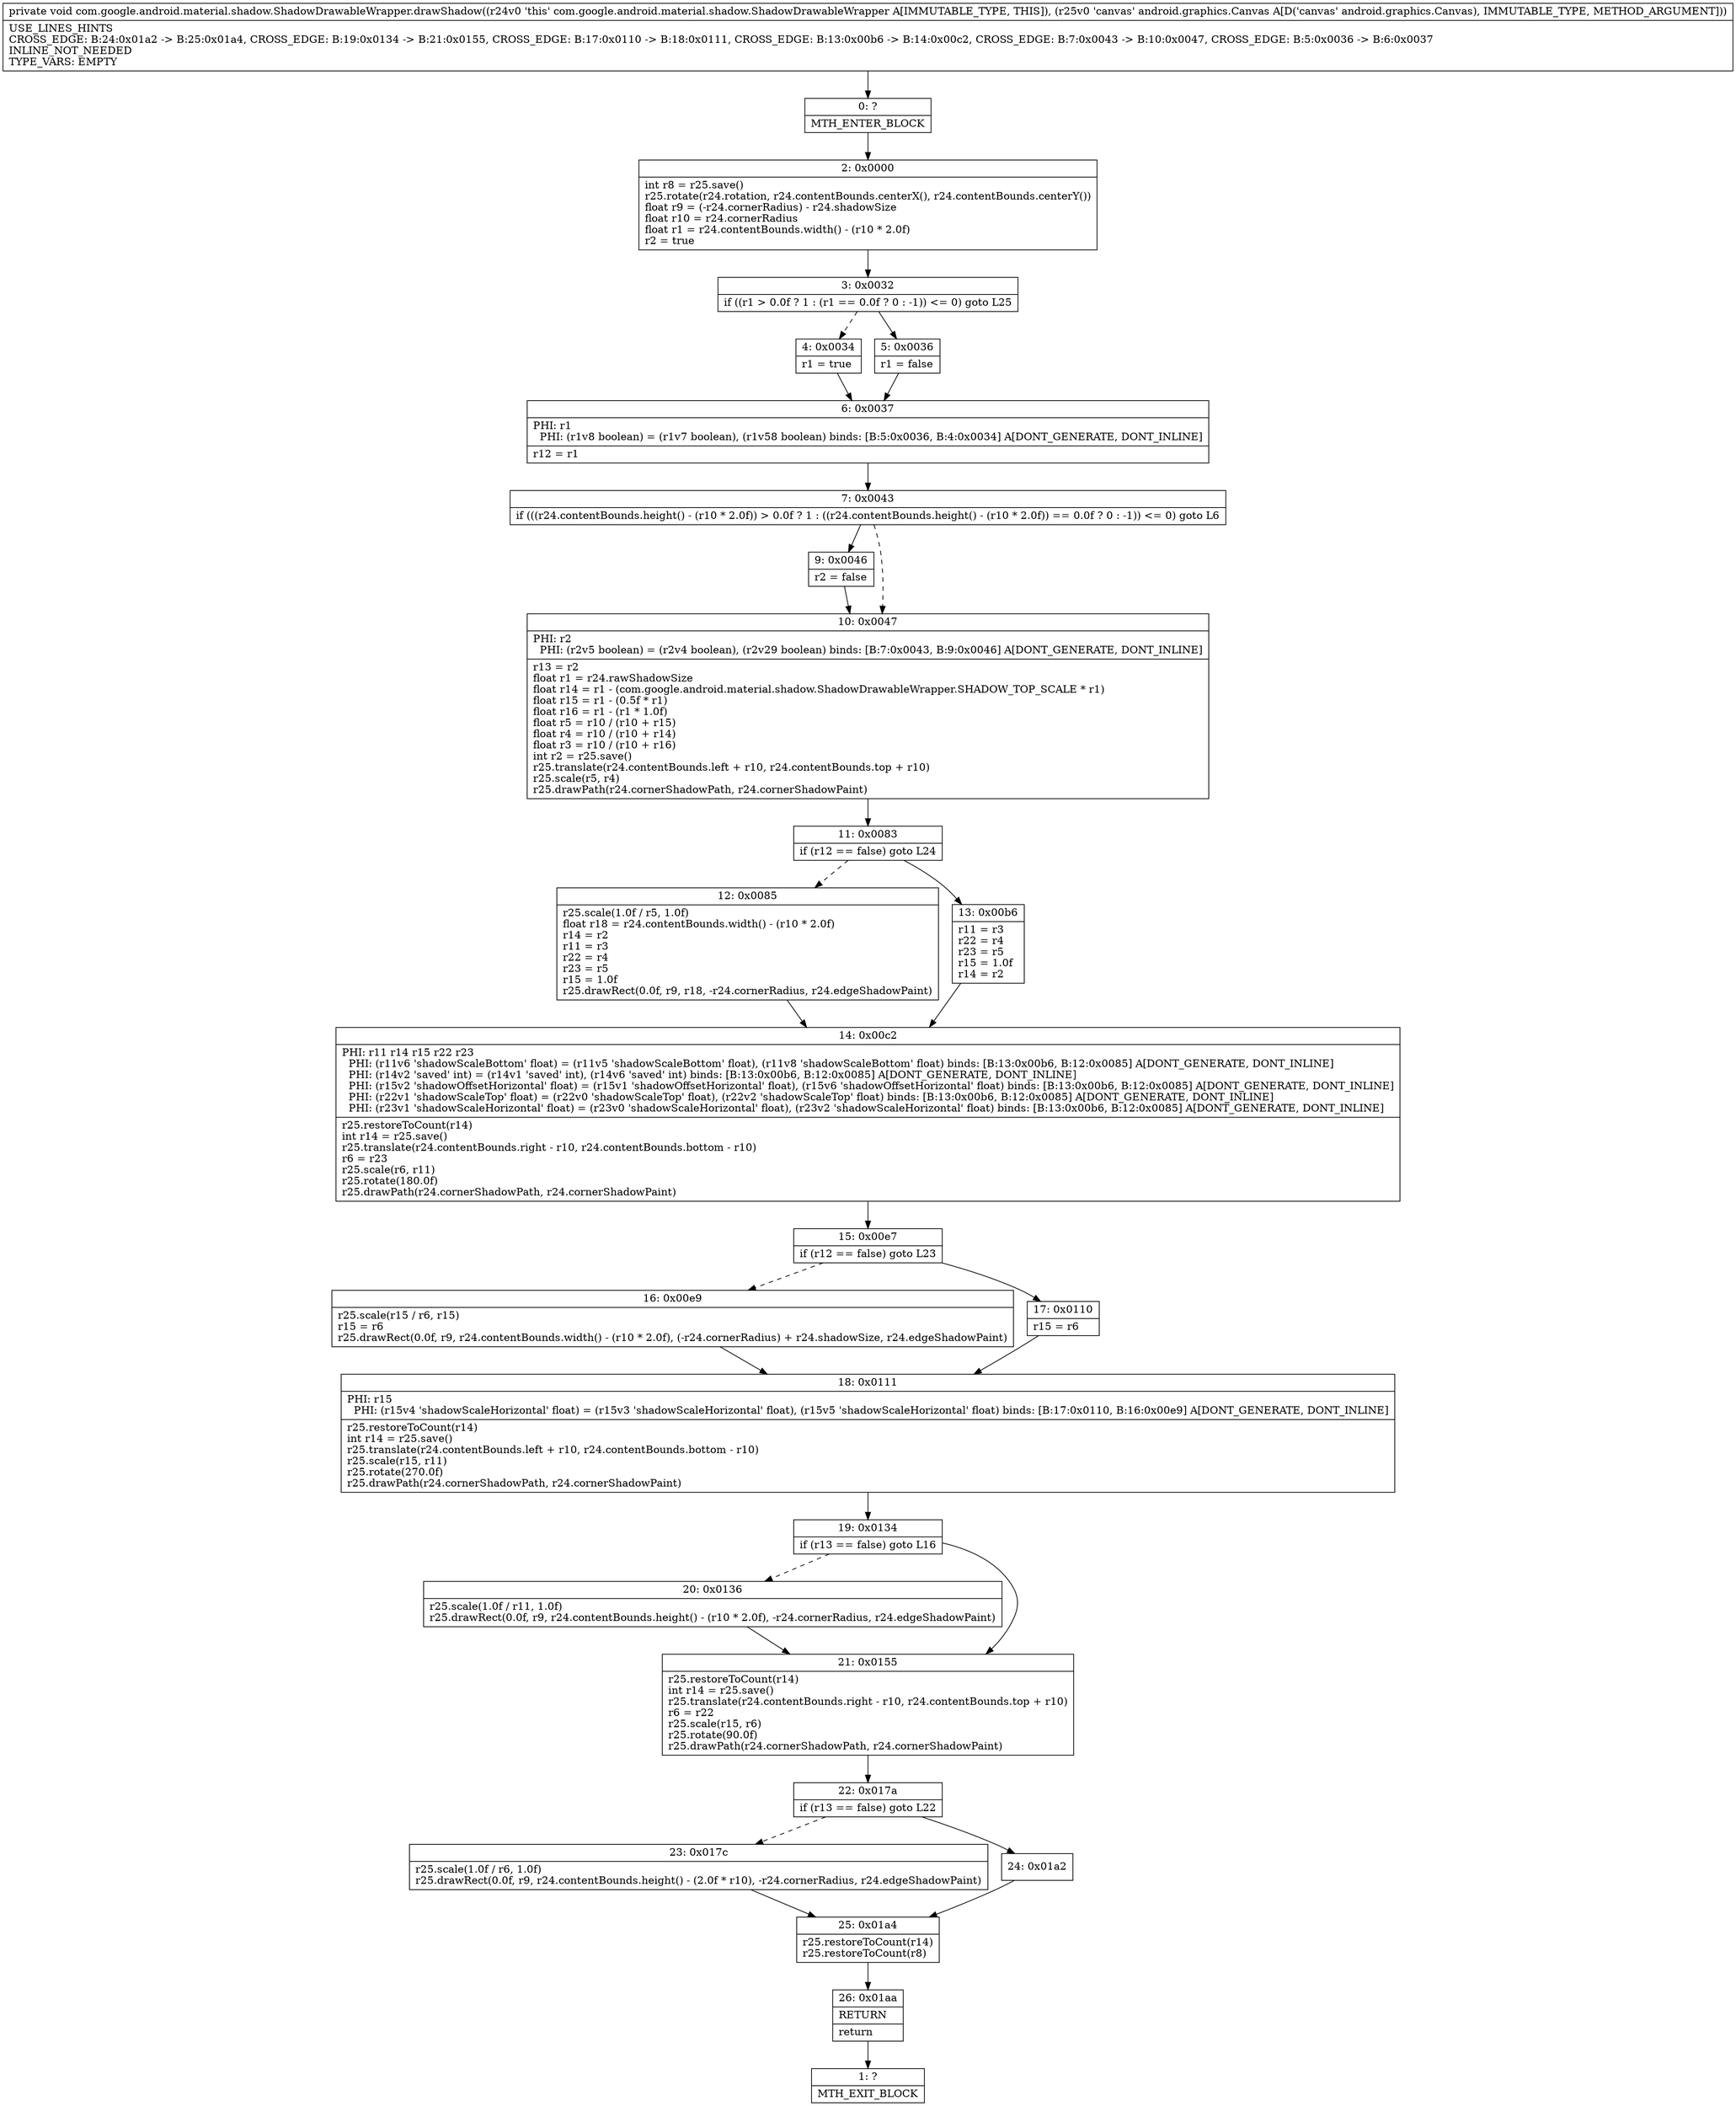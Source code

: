 digraph "CFG forcom.google.android.material.shadow.ShadowDrawableWrapper.drawShadow(Landroid\/graphics\/Canvas;)V" {
Node_0 [shape=record,label="{0\:\ ?|MTH_ENTER_BLOCK\l}"];
Node_2 [shape=record,label="{2\:\ 0x0000|int r8 = r25.save()\lr25.rotate(r24.rotation, r24.contentBounds.centerX(), r24.contentBounds.centerY())\lfloat r9 = (\-r24.cornerRadius) \- r24.shadowSize\lfloat r10 = r24.cornerRadius\lfloat r1 = r24.contentBounds.width() \- (r10 * 2.0f)\lr2 = true\l}"];
Node_3 [shape=record,label="{3\:\ 0x0032|if ((r1 \> 0.0f ? 1 : (r1 == 0.0f ? 0 : \-1)) \<= 0) goto L25\l}"];
Node_4 [shape=record,label="{4\:\ 0x0034|r1 = true\l}"];
Node_6 [shape=record,label="{6\:\ 0x0037|PHI: r1 \l  PHI: (r1v8 boolean) = (r1v7 boolean), (r1v58 boolean) binds: [B:5:0x0036, B:4:0x0034] A[DONT_GENERATE, DONT_INLINE]\l|r12 = r1\l}"];
Node_7 [shape=record,label="{7\:\ 0x0043|if (((r24.contentBounds.height() \- (r10 * 2.0f)) \> 0.0f ? 1 : ((r24.contentBounds.height() \- (r10 * 2.0f)) == 0.0f ? 0 : \-1)) \<= 0) goto L6\l}"];
Node_9 [shape=record,label="{9\:\ 0x0046|r2 = false\l}"];
Node_10 [shape=record,label="{10\:\ 0x0047|PHI: r2 \l  PHI: (r2v5 boolean) = (r2v4 boolean), (r2v29 boolean) binds: [B:7:0x0043, B:9:0x0046] A[DONT_GENERATE, DONT_INLINE]\l|r13 = r2\lfloat r1 = r24.rawShadowSize\lfloat r14 = r1 \- (com.google.android.material.shadow.ShadowDrawableWrapper.SHADOW_TOP_SCALE * r1)\lfloat r15 = r1 \- (0.5f * r1)\lfloat r16 = r1 \- (r1 * 1.0f)\lfloat r5 = r10 \/ (r10 + r15)\lfloat r4 = r10 \/ (r10 + r14)\lfloat r3 = r10 \/ (r10 + r16)\lint r2 = r25.save()\lr25.translate(r24.contentBounds.left + r10, r24.contentBounds.top + r10)\lr25.scale(r5, r4)\lr25.drawPath(r24.cornerShadowPath, r24.cornerShadowPaint)\l}"];
Node_11 [shape=record,label="{11\:\ 0x0083|if (r12 == false) goto L24\l}"];
Node_12 [shape=record,label="{12\:\ 0x0085|r25.scale(1.0f \/ r5, 1.0f)\lfloat r18 = r24.contentBounds.width() \- (r10 * 2.0f)\lr14 = r2\lr11 = r3\lr22 = r4\lr23 = r5\lr15 = 1.0f\lr25.drawRect(0.0f, r9, r18, \-r24.cornerRadius, r24.edgeShadowPaint)\l}"];
Node_14 [shape=record,label="{14\:\ 0x00c2|PHI: r11 r14 r15 r22 r23 \l  PHI: (r11v6 'shadowScaleBottom' float) = (r11v5 'shadowScaleBottom' float), (r11v8 'shadowScaleBottom' float) binds: [B:13:0x00b6, B:12:0x0085] A[DONT_GENERATE, DONT_INLINE]\l  PHI: (r14v2 'saved' int) = (r14v1 'saved' int), (r14v6 'saved' int) binds: [B:13:0x00b6, B:12:0x0085] A[DONT_GENERATE, DONT_INLINE]\l  PHI: (r15v2 'shadowOffsetHorizontal' float) = (r15v1 'shadowOffsetHorizontal' float), (r15v6 'shadowOffsetHorizontal' float) binds: [B:13:0x00b6, B:12:0x0085] A[DONT_GENERATE, DONT_INLINE]\l  PHI: (r22v1 'shadowScaleTop' float) = (r22v0 'shadowScaleTop' float), (r22v2 'shadowScaleTop' float) binds: [B:13:0x00b6, B:12:0x0085] A[DONT_GENERATE, DONT_INLINE]\l  PHI: (r23v1 'shadowScaleHorizontal' float) = (r23v0 'shadowScaleHorizontal' float), (r23v2 'shadowScaleHorizontal' float) binds: [B:13:0x00b6, B:12:0x0085] A[DONT_GENERATE, DONT_INLINE]\l|r25.restoreToCount(r14)\lint r14 = r25.save()\lr25.translate(r24.contentBounds.right \- r10, r24.contentBounds.bottom \- r10)\lr6 = r23\lr25.scale(r6, r11)\lr25.rotate(180.0f)\lr25.drawPath(r24.cornerShadowPath, r24.cornerShadowPaint)\l}"];
Node_15 [shape=record,label="{15\:\ 0x00e7|if (r12 == false) goto L23\l}"];
Node_16 [shape=record,label="{16\:\ 0x00e9|r25.scale(r15 \/ r6, r15)\lr15 = r6\lr25.drawRect(0.0f, r9, r24.contentBounds.width() \- (r10 * 2.0f), (\-r24.cornerRadius) + r24.shadowSize, r24.edgeShadowPaint)\l}"];
Node_18 [shape=record,label="{18\:\ 0x0111|PHI: r15 \l  PHI: (r15v4 'shadowScaleHorizontal' float) = (r15v3 'shadowScaleHorizontal' float), (r15v5 'shadowScaleHorizontal' float) binds: [B:17:0x0110, B:16:0x00e9] A[DONT_GENERATE, DONT_INLINE]\l|r25.restoreToCount(r14)\lint r14 = r25.save()\lr25.translate(r24.contentBounds.left + r10, r24.contentBounds.bottom \- r10)\lr25.scale(r15, r11)\lr25.rotate(270.0f)\lr25.drawPath(r24.cornerShadowPath, r24.cornerShadowPaint)\l}"];
Node_19 [shape=record,label="{19\:\ 0x0134|if (r13 == false) goto L16\l}"];
Node_20 [shape=record,label="{20\:\ 0x0136|r25.scale(1.0f \/ r11, 1.0f)\lr25.drawRect(0.0f, r9, r24.contentBounds.height() \- (r10 * 2.0f), \-r24.cornerRadius, r24.edgeShadowPaint)\l}"];
Node_21 [shape=record,label="{21\:\ 0x0155|r25.restoreToCount(r14)\lint r14 = r25.save()\lr25.translate(r24.contentBounds.right \- r10, r24.contentBounds.top + r10)\lr6 = r22\lr25.scale(r15, r6)\lr25.rotate(90.0f)\lr25.drawPath(r24.cornerShadowPath, r24.cornerShadowPaint)\l}"];
Node_22 [shape=record,label="{22\:\ 0x017a|if (r13 == false) goto L22\l}"];
Node_23 [shape=record,label="{23\:\ 0x017c|r25.scale(1.0f \/ r6, 1.0f)\lr25.drawRect(0.0f, r9, r24.contentBounds.height() \- (2.0f * r10), \-r24.cornerRadius, r24.edgeShadowPaint)\l}"];
Node_25 [shape=record,label="{25\:\ 0x01a4|r25.restoreToCount(r14)\lr25.restoreToCount(r8)\l}"];
Node_26 [shape=record,label="{26\:\ 0x01aa|RETURN\l|return\l}"];
Node_1 [shape=record,label="{1\:\ ?|MTH_EXIT_BLOCK\l}"];
Node_24 [shape=record,label="{24\:\ 0x01a2}"];
Node_17 [shape=record,label="{17\:\ 0x0110|r15 = r6\l}"];
Node_13 [shape=record,label="{13\:\ 0x00b6|r11 = r3\lr22 = r4\lr23 = r5\lr15 = 1.0f\lr14 = r2\l}"];
Node_5 [shape=record,label="{5\:\ 0x0036|r1 = false\l}"];
MethodNode[shape=record,label="{private void com.google.android.material.shadow.ShadowDrawableWrapper.drawShadow((r24v0 'this' com.google.android.material.shadow.ShadowDrawableWrapper A[IMMUTABLE_TYPE, THIS]), (r25v0 'canvas' android.graphics.Canvas A[D('canvas' android.graphics.Canvas), IMMUTABLE_TYPE, METHOD_ARGUMENT]))  | USE_LINES_HINTS\lCROSS_EDGE: B:24:0x01a2 \-\> B:25:0x01a4, CROSS_EDGE: B:19:0x0134 \-\> B:21:0x0155, CROSS_EDGE: B:17:0x0110 \-\> B:18:0x0111, CROSS_EDGE: B:13:0x00b6 \-\> B:14:0x00c2, CROSS_EDGE: B:7:0x0043 \-\> B:10:0x0047, CROSS_EDGE: B:5:0x0036 \-\> B:6:0x0037\lINLINE_NOT_NEEDED\lTYPE_VARS: EMPTY\l}"];
MethodNode -> Node_0;Node_0 -> Node_2;
Node_2 -> Node_3;
Node_3 -> Node_4[style=dashed];
Node_3 -> Node_5;
Node_4 -> Node_6;
Node_6 -> Node_7;
Node_7 -> Node_9;
Node_7 -> Node_10[style=dashed];
Node_9 -> Node_10;
Node_10 -> Node_11;
Node_11 -> Node_12[style=dashed];
Node_11 -> Node_13;
Node_12 -> Node_14;
Node_14 -> Node_15;
Node_15 -> Node_16[style=dashed];
Node_15 -> Node_17;
Node_16 -> Node_18;
Node_18 -> Node_19;
Node_19 -> Node_20[style=dashed];
Node_19 -> Node_21;
Node_20 -> Node_21;
Node_21 -> Node_22;
Node_22 -> Node_23[style=dashed];
Node_22 -> Node_24;
Node_23 -> Node_25;
Node_25 -> Node_26;
Node_26 -> Node_1;
Node_24 -> Node_25;
Node_17 -> Node_18;
Node_13 -> Node_14;
Node_5 -> Node_6;
}

